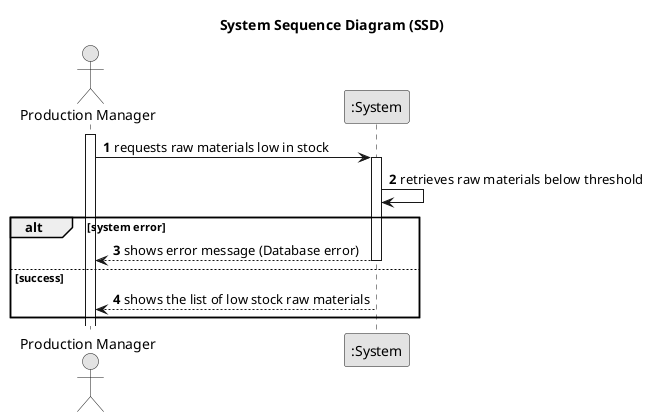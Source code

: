@startuml
skinparam monochrome true
skinparam packageStyle rectangle
skinparam shadowing false

title System Sequence Diagram (SSD)

autonumber

actor "Production Manager" as PM
participant ":System" as System

activate PM

    PM -> System : requests raw materials low in stock
    activate System

    System -> System : retrieves raw materials below threshold

    alt system error
        System --> PM : shows error message (Database error)
        deactivate System
    else success
        System --> PM : shows the list of low stock raw materials
        deactivate System
    end

@enduml

